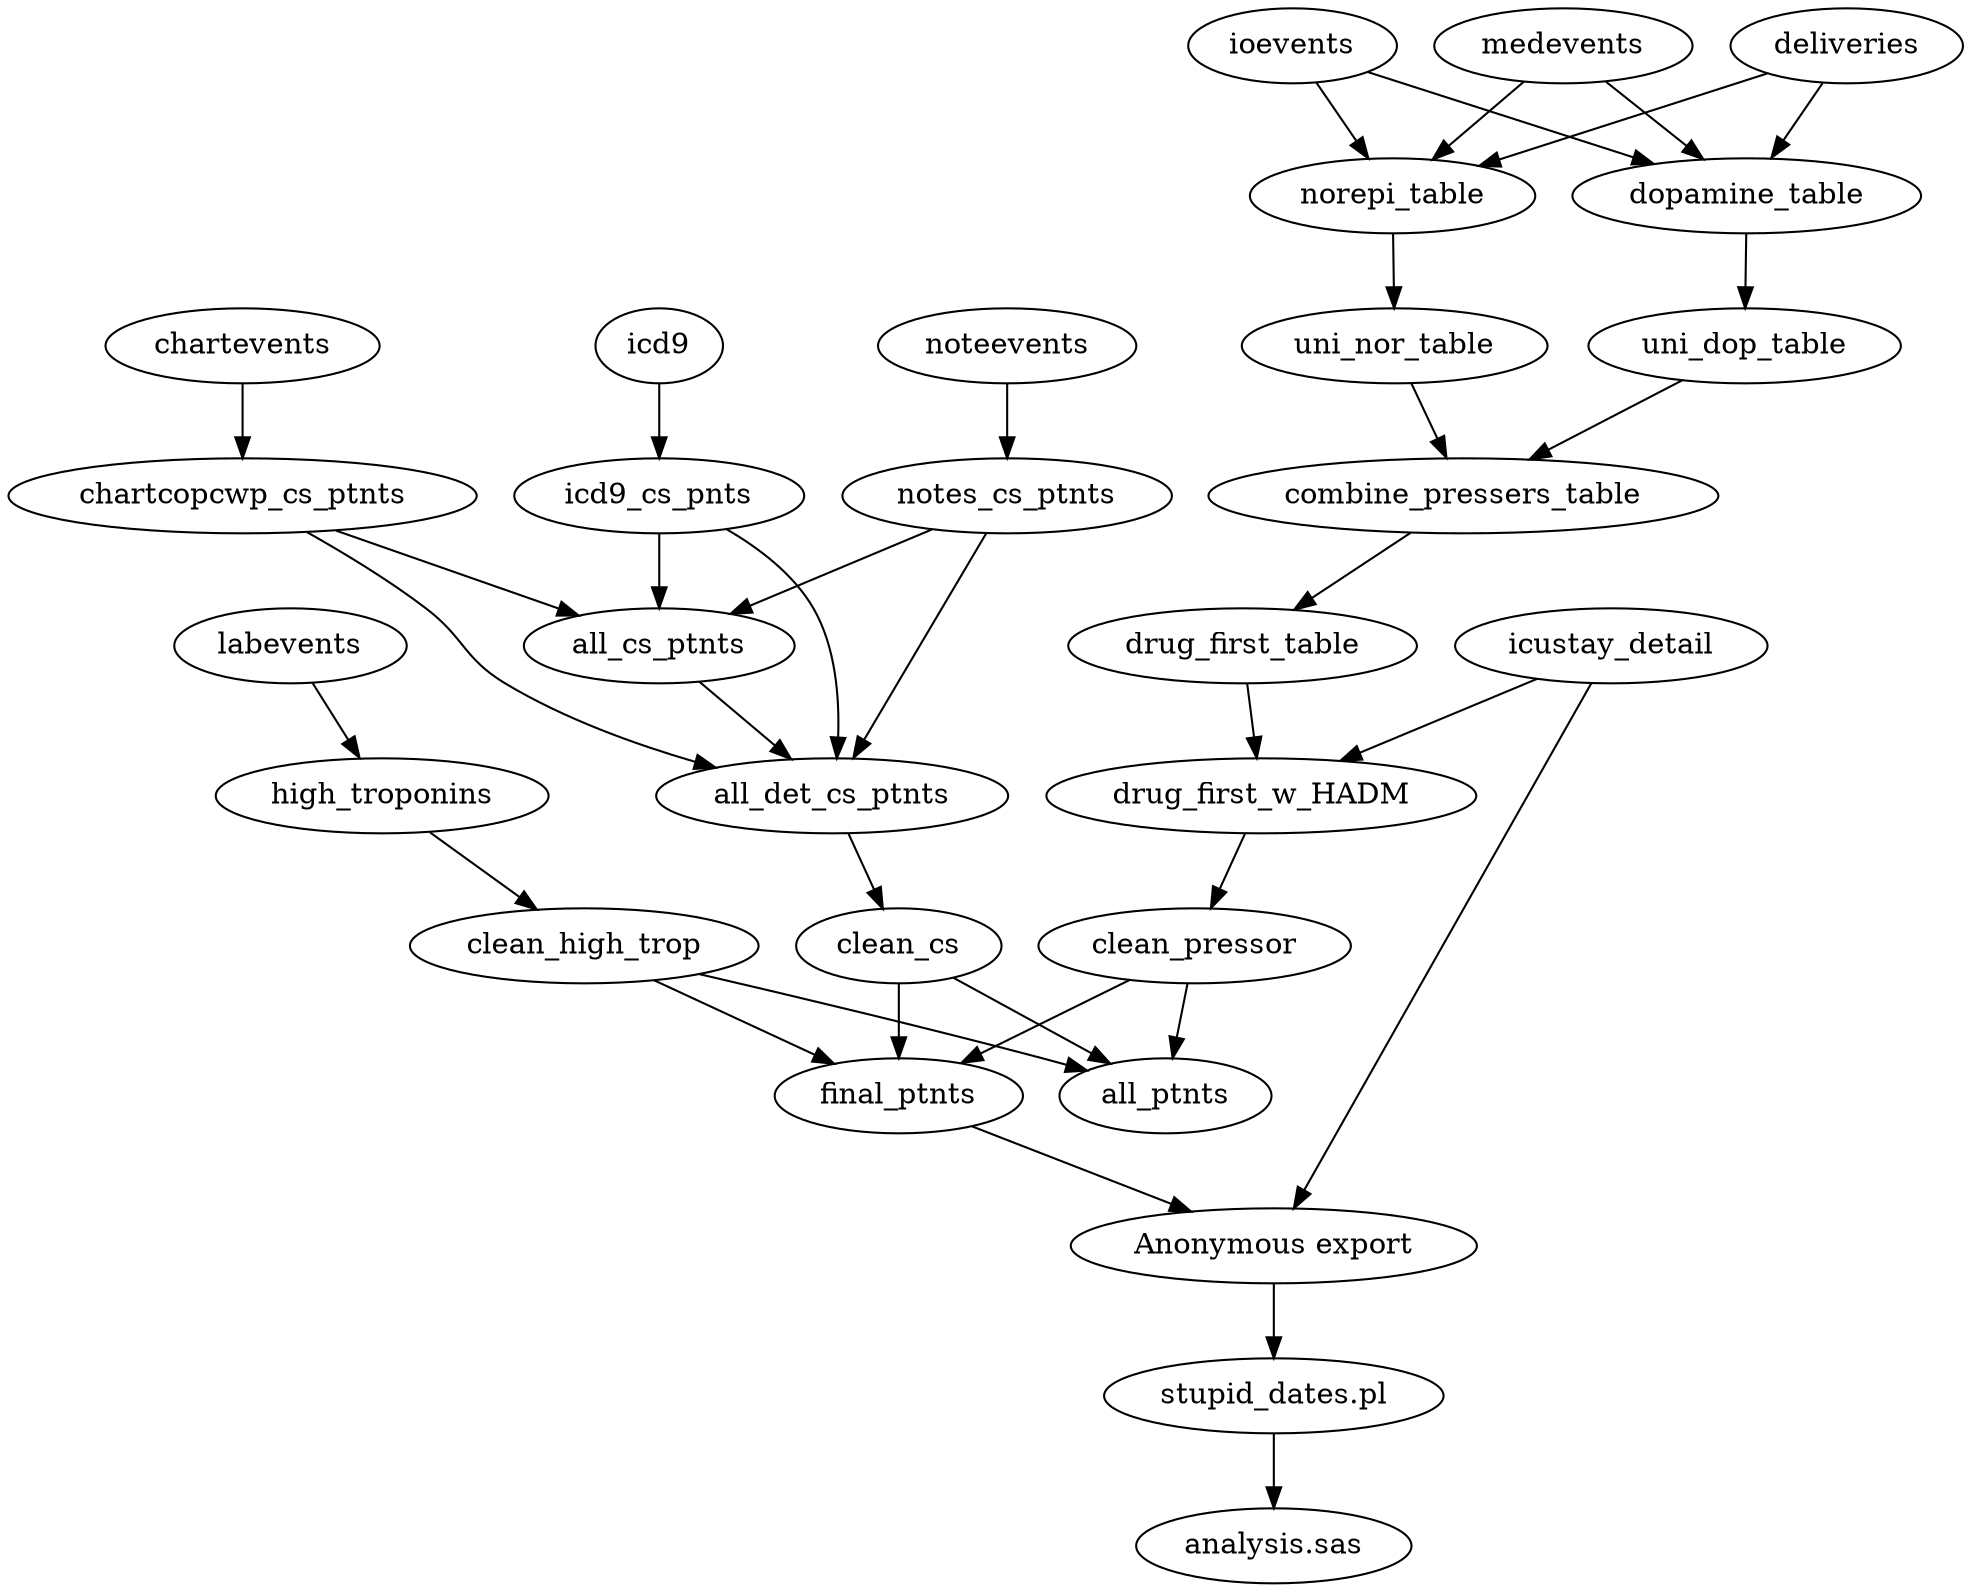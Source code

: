 digraph {

//troponin.sql
labevents -> high_troponins;

//DataMarathon_V1.sql
icd9 -> icd9_cs_pnts;
noteevents -> notes_cs_ptnts;
chartevents -> chartcopcwp_cs_ptnts;

icd9_cs_pnts -> all_cs_ptnts;
notes_cs_ptnts -> all_cs_ptnts;
chartcopcwp_cs_ptnts -> all_cs_ptnts;

all_cs_ptnts -> all_det_cs_ptnts;
icd9_cs_pnts -> all_det_cs_ptnts;
notes_cs_ptnts -> all_det_cs_ptnts;
chartcopcwp_cs_ptnts -> all_det_cs_ptnts;

//Presser_list.sql

medevents -> dopamine_table;
deliveries -> dopamine_table;
ioevents -> dopamine_table;
dopamine_table -> uni_dop_table;

medevents -> norepi_table;
deliveries -> norepi_table;
ioevents -> norepi_table;
norepi_table -> uni_nor_table;

uni_nor_table -> combine_pressers_table;
uni_dop_table -> combine_pressers_table;

combine_pressers_table -> drug_first_table;

icustay_detail -> drug_first_w_HADM;
drug_first_table -> drug_first_w_HADM;

// Andrew_Pulling it together.sql

high_troponins -> clean_high_trop;
all_det_cs_ptnts -> clean_cs;
drug_first_w_HADM -> clean_pressor;

clean_high_trop -> all_ptnts;
clean_cs -> all_ptnts;
clean_pressor -> all_ptnts;

clean_high_trop -> final_ptnts;
clean_cs -> final_ptnts;
clean_pressor -> final_ptnts;

icustay_detail -> "Anonymous export";
final_ptnts -> "Anonymous export";

"Anonymous export" -> "stupid_dates.pl" -> "analysis.sas";

}